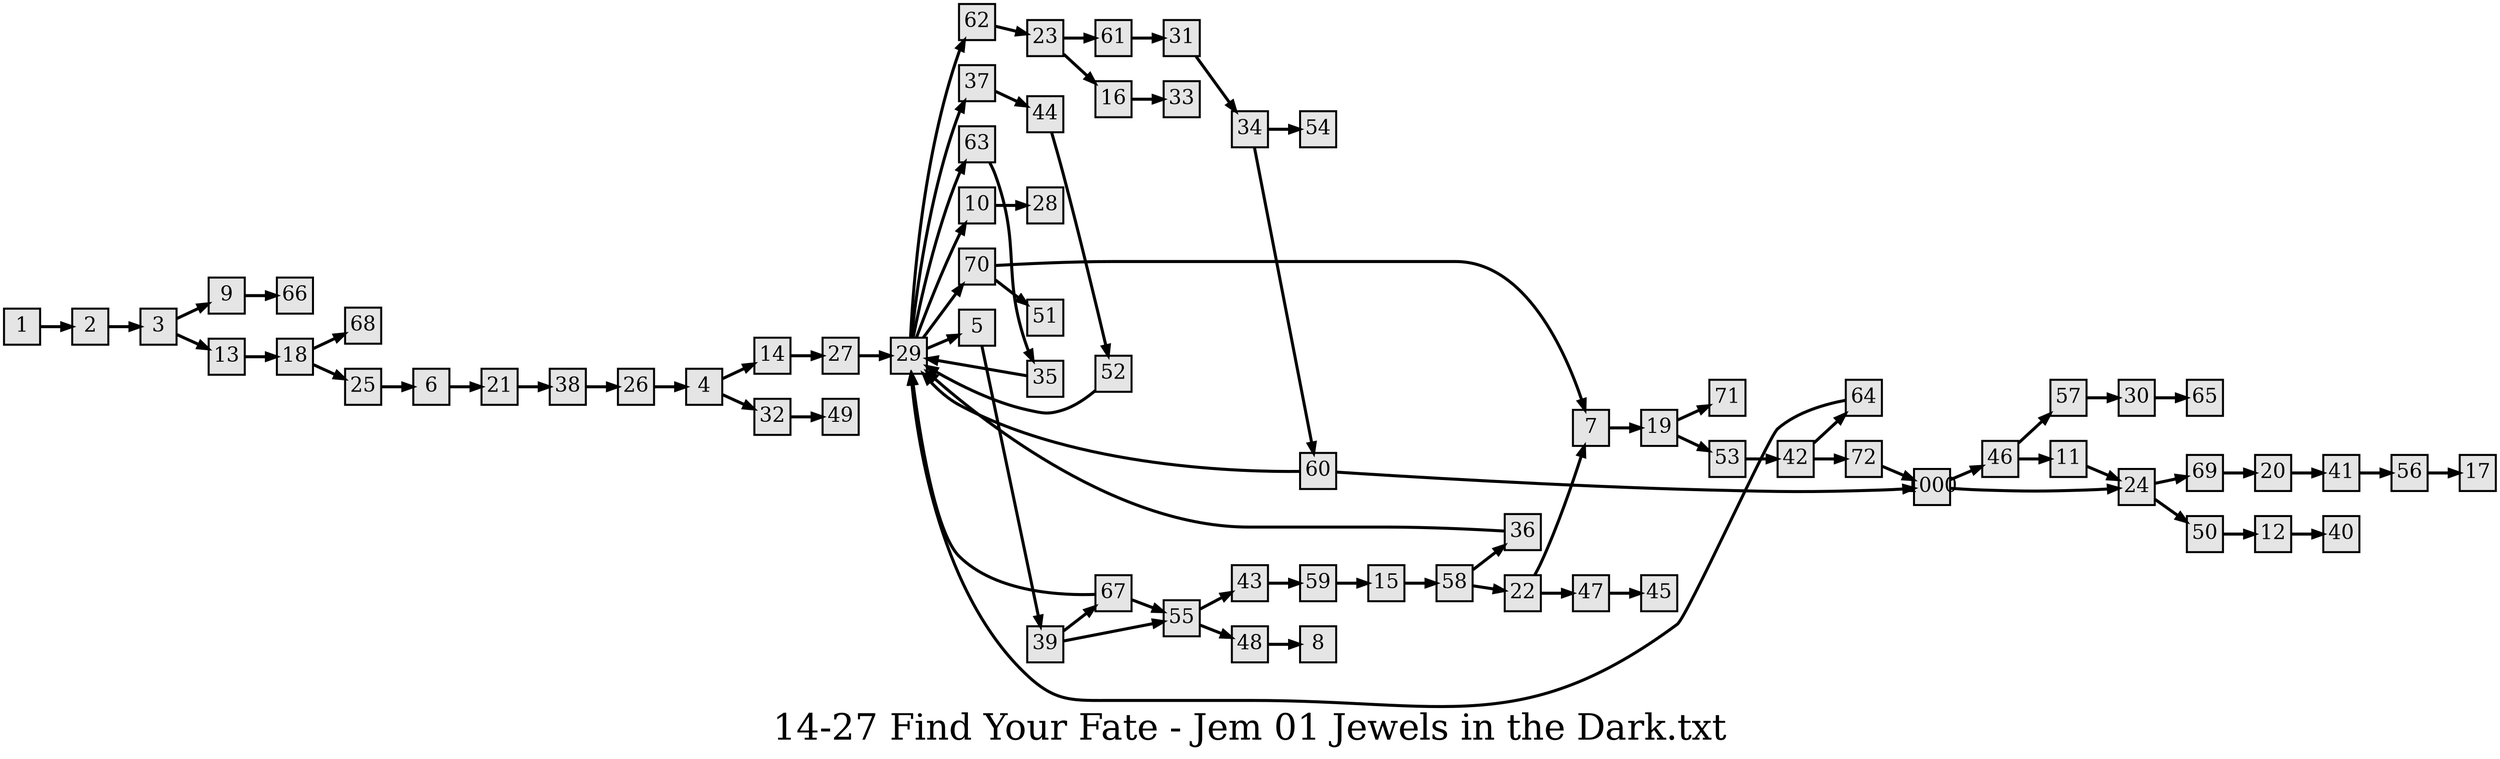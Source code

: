 digraph g{
  graph [ label="14-27 Find Your Fate - Jem 01 Jewels in the Dark.txt" rankdir=LR, ordering=out, fontsize=36, nodesep="0.35", ranksep="0.45"];
  node  [shape=rect, penwidth=2, fontsize=20, style=filled, fillcolor=grey90, margin="0,0", labelfloat=true, regular=true, fixedsize=true];
  edge  [labelfloat=true, penwidth=3, fontsize=12];
  1 -> 2;
  2 -> 3;
  3 -> 9;
  3 -> 13;
  4 -> 14;
  4 -> 32;
  5 -> 39;
  6 -> 21;
  7 -> 19;
  8;
  9 -> 66;
  10 -> 28;
  11 -> 24;
  12 -> 40;
  13 -> 18;
  14 -> 27;
  15 -> 58;
  16 -> 33;
  17;
  18 -> 68;
  18 -> 25;
  19 -> 53;
  19 -> 71;
  20 -> 41;
  21 -> 38;
  22 -> 7;
  23 -> 61;
  23 -> 16;
  24 -> 69;
  24 -> 50;
  25 -> 6;
  26 -> 4;
  27 -> 29;
  28;
  29 -> 62;
  29 -> 37;
  29 -> 63;
  29 -> 10;
  29 -> 70;
  29 -> 5;
  30 -> 65;
  31 -> 34;
  32 -> 49;
  33;
  34 -> 54;
  34 -> 60;
  35 -> 29;
  36 -> 29;
  37 -> 44;
  38 -> 26;
  39 -> 67;
  39 -> 55;
  40;
  41 -> 56;
  42 -> 64;
  43 -> 59;
  44 -> 52;
  45;
  46 -> 57;
  46 -> 11;
  47 -> 45;
  48 -> 8;
  49;
  50 -> 12;
  51;
  52 -> 29;
  53 -> 42;
  54;
  55 -> 43;
  55 -> 48;
  56 -> 17;
  57 -> 30;
  58 -> 36;
  58 -> 22;
  59 -> 15;
  60 -> 1000;
  60 -> 29;
  61 -> 31;
  62 -> 23;
  63 -> 35;
  64 -> 29;
  65;
  66;
  67 -> 29;
  67 -> 55;
  68;
  69 -> 20;
  70 -> 7;
  70 -> 51;
  71;
  72 -> 1000;
  22 -> 47;
  1000 -> 46;
  1000 -> 24;
  42 -> 72;
}

